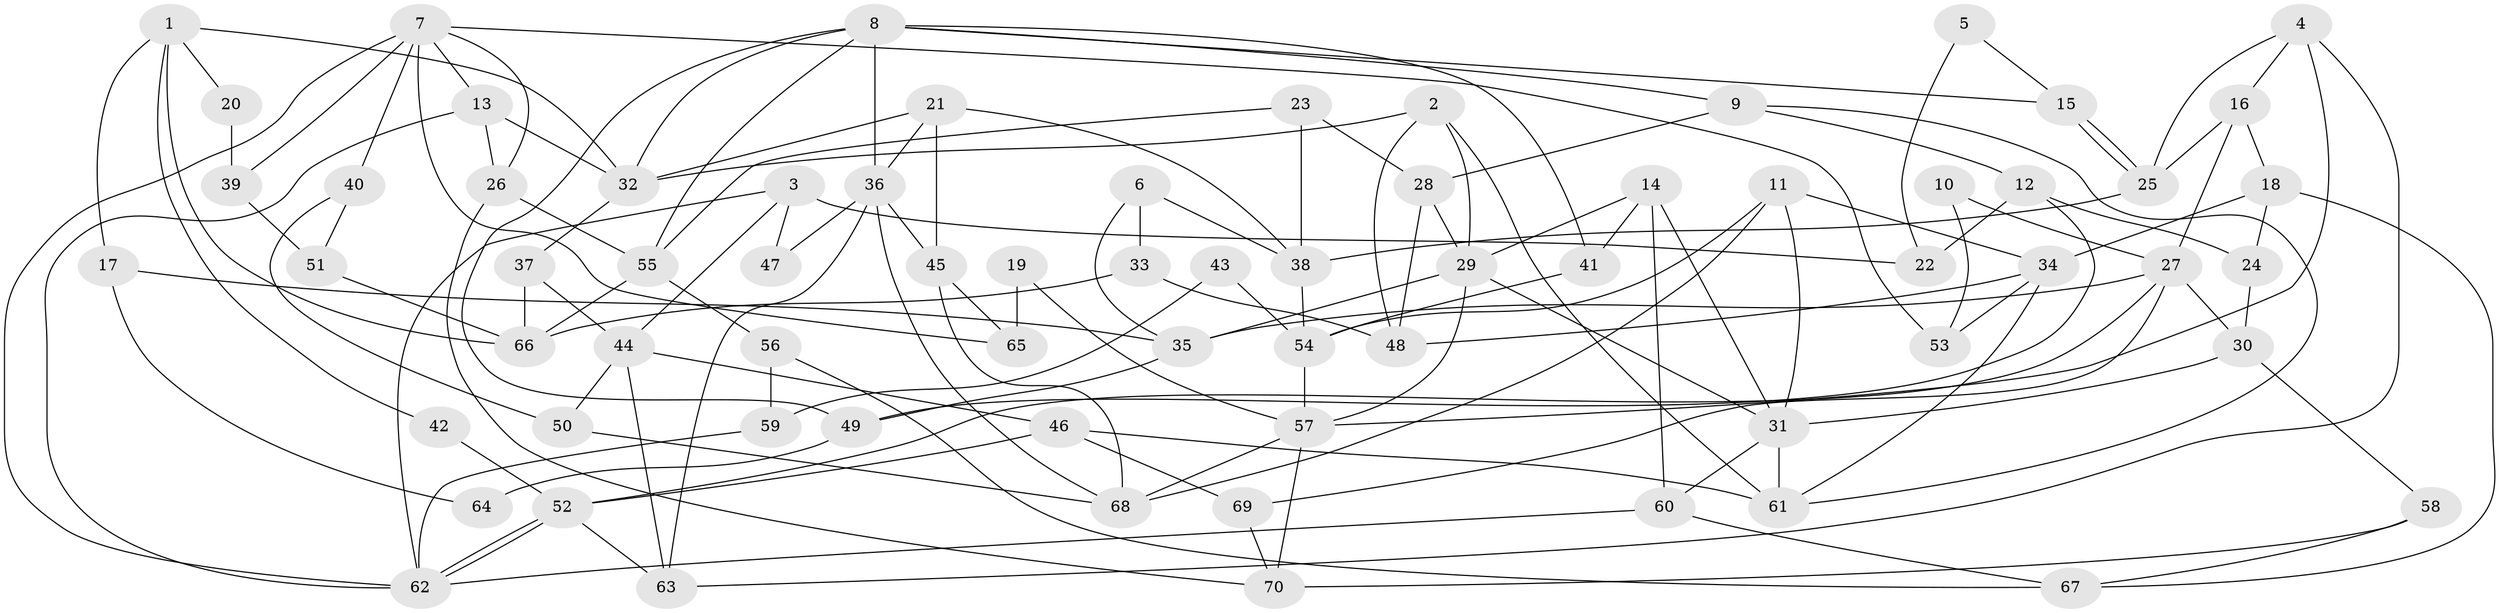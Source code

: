 // coarse degree distribution, {5: 0.16279069767441862, 6: 0.16279069767441862, 7: 0.13953488372093023, 4: 0.13953488372093023, 3: 0.20930232558139536, 8: 0.09302325581395349, 2: 0.09302325581395349}
// Generated by graph-tools (version 1.1) at 2025/23/03/03/25 07:23:59]
// undirected, 70 vertices, 140 edges
graph export_dot {
graph [start="1"]
  node [color=gray90,style=filled];
  1;
  2;
  3;
  4;
  5;
  6;
  7;
  8;
  9;
  10;
  11;
  12;
  13;
  14;
  15;
  16;
  17;
  18;
  19;
  20;
  21;
  22;
  23;
  24;
  25;
  26;
  27;
  28;
  29;
  30;
  31;
  32;
  33;
  34;
  35;
  36;
  37;
  38;
  39;
  40;
  41;
  42;
  43;
  44;
  45;
  46;
  47;
  48;
  49;
  50;
  51;
  52;
  53;
  54;
  55;
  56;
  57;
  58;
  59;
  60;
  61;
  62;
  63;
  64;
  65;
  66;
  67;
  68;
  69;
  70;
  1 -- 66;
  1 -- 32;
  1 -- 17;
  1 -- 20;
  1 -- 42;
  2 -- 32;
  2 -- 29;
  2 -- 48;
  2 -- 61;
  3 -- 44;
  3 -- 62;
  3 -- 22;
  3 -- 47;
  4 -- 25;
  4 -- 57;
  4 -- 16;
  4 -- 63;
  5 -- 22;
  5 -- 15;
  6 -- 38;
  6 -- 35;
  6 -- 33;
  7 -- 13;
  7 -- 62;
  7 -- 26;
  7 -- 39;
  7 -- 40;
  7 -- 53;
  7 -- 65;
  8 -- 55;
  8 -- 36;
  8 -- 9;
  8 -- 15;
  8 -- 32;
  8 -- 41;
  8 -- 49;
  9 -- 61;
  9 -- 12;
  9 -- 28;
  10 -- 53;
  10 -- 27;
  11 -- 54;
  11 -- 68;
  11 -- 31;
  11 -- 34;
  12 -- 49;
  12 -- 22;
  12 -- 24;
  13 -- 26;
  13 -- 32;
  13 -- 62;
  14 -- 31;
  14 -- 60;
  14 -- 29;
  14 -- 41;
  15 -- 25;
  15 -- 25;
  16 -- 18;
  16 -- 25;
  16 -- 27;
  17 -- 35;
  17 -- 64;
  18 -- 24;
  18 -- 34;
  18 -- 67;
  19 -- 65;
  19 -- 57;
  20 -- 39;
  21 -- 45;
  21 -- 38;
  21 -- 32;
  21 -- 36;
  23 -- 38;
  23 -- 28;
  23 -- 55;
  24 -- 30;
  25 -- 38;
  26 -- 55;
  26 -- 70;
  27 -- 52;
  27 -- 30;
  27 -- 35;
  27 -- 69;
  28 -- 29;
  28 -- 48;
  29 -- 31;
  29 -- 35;
  29 -- 57;
  30 -- 31;
  30 -- 58;
  31 -- 61;
  31 -- 60;
  32 -- 37;
  33 -- 48;
  33 -- 66;
  34 -- 48;
  34 -- 53;
  34 -- 61;
  35 -- 49;
  36 -- 63;
  36 -- 45;
  36 -- 47;
  36 -- 68;
  37 -- 44;
  37 -- 66;
  38 -- 54;
  39 -- 51;
  40 -- 50;
  40 -- 51;
  41 -- 54;
  42 -- 52;
  43 -- 59;
  43 -- 54;
  44 -- 63;
  44 -- 46;
  44 -- 50;
  45 -- 68;
  45 -- 65;
  46 -- 61;
  46 -- 69;
  46 -- 52;
  49 -- 64;
  50 -- 68;
  51 -- 66;
  52 -- 62;
  52 -- 62;
  52 -- 63;
  54 -- 57;
  55 -- 66;
  55 -- 56;
  56 -- 67;
  56 -- 59;
  57 -- 70;
  57 -- 68;
  58 -- 67;
  58 -- 70;
  59 -- 62;
  60 -- 62;
  60 -- 67;
  69 -- 70;
}
